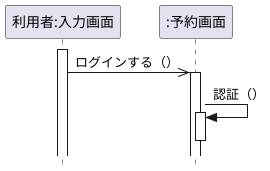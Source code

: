 @startuml 
 hide footbox
skinparam style strictuml /' 厳密なUMLに準拠する'/
participant "利用者:入力画面" as gest
participant ":予約画面" as ReservationScreen

activate gest
gest ->> ReservationScreen: ログインする（）

activate ReservationScreen
    ReservationScreen -> ReservationScreen: 認証（）
    activate ReservationScreen
deactivate ReservationScreen

@enduml